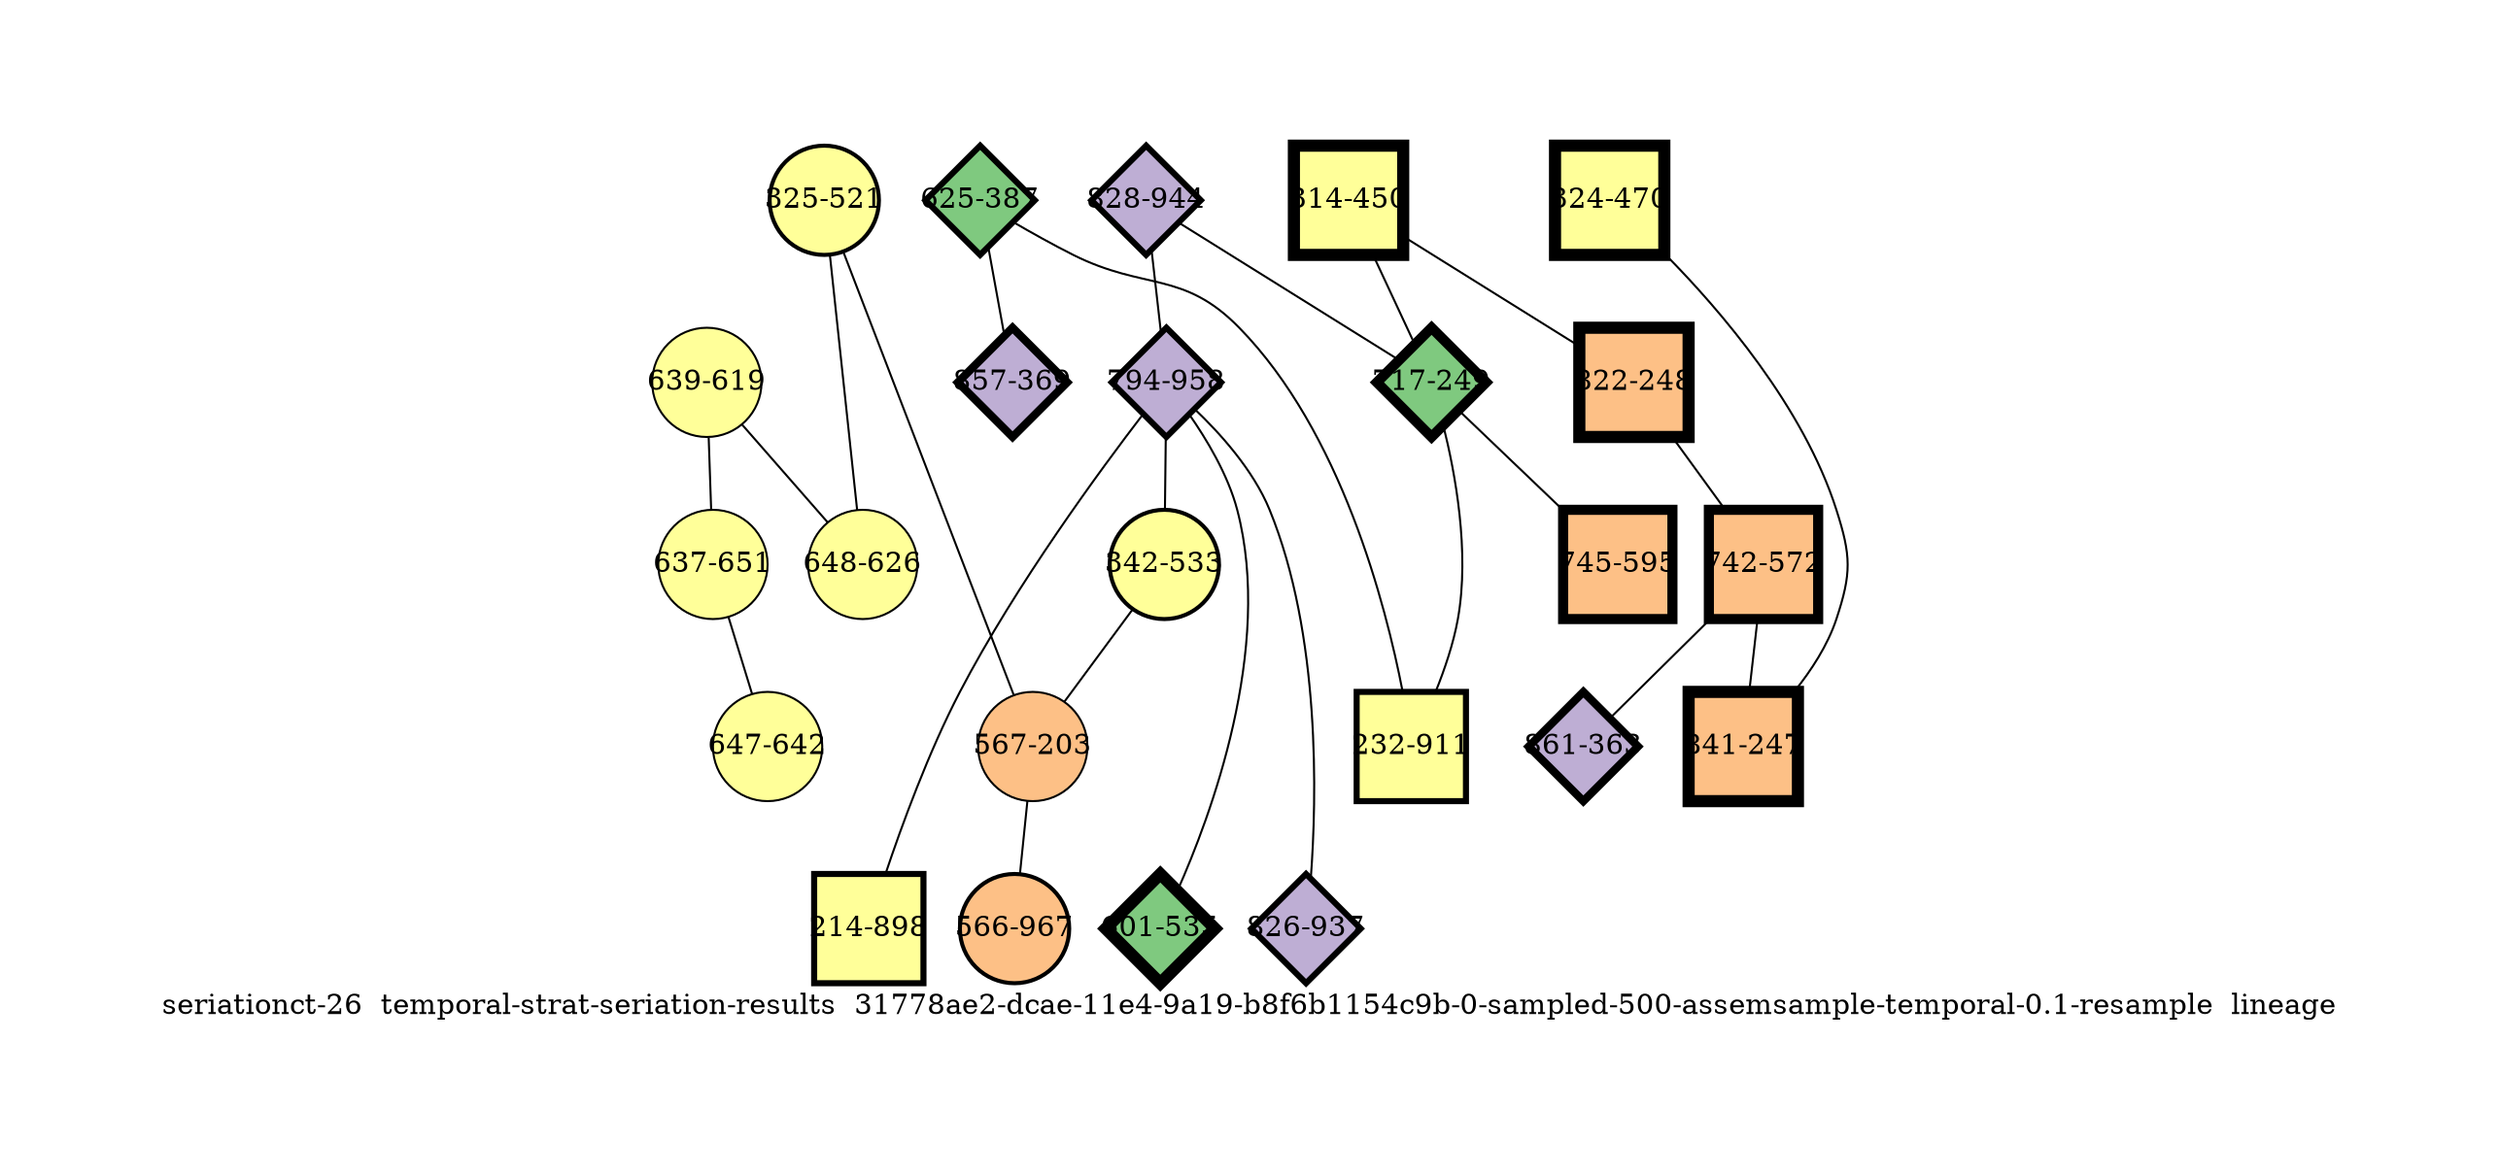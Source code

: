 strict graph "seriationct-26  temporal-strat-seriation-results  31778ae2-dcae-11e4-9a19-b8f6b1154c9b-0-sampled-500-assemsample-temporal-0.1-resample  lineage" {
labelloc=b;
ratio=auto;
pad="1.0";
label="seriationct-26  temporal-strat-seriation-results  31778ae2-dcae-11e4-9a19-b8f6b1154c9b-0-sampled-500-assemsample-temporal-0.1-resample  lineage";
node [width="0.75", style=filled, fixedsize=true, height="0.75", shape=circle, label=""];
0 [xCoordinate="944.0", appears_in_slice=3, yCoordinate="828.0", colorscheme=accent6, lineage_id=2, short_label="828-944", label="828-944", shape=diamond, cluster_id=1, fillcolor=2, size="500.0", id=0, penwidth="3.0"];
1 [xCoordinate="450.0", appears_in_slice=6, yCoordinate="314.0", colorscheme=accent6, lineage_id=1, short_label="314-450", label="314-450", shape=square, cluster_id=3, fillcolor=4, size="500.0", id=1, penwidth="6.0"];
2 [xCoordinate="521.0", appears_in_slice=2, yCoordinate="325.0", colorscheme=accent6, lineage_id=0, short_label="325-521", label="325-521", shape=circle, cluster_id=3, fillcolor=4, size="500.0", id=2, penwidth="2.0"];
3 [xCoordinate="958.0", appears_in_slice=3, yCoordinate="794.0", colorscheme=accent6, lineage_id=2, short_label="794-958", label="794-958", shape=diamond, cluster_id=1, fillcolor=2, size="500.0", id=3, penwidth="3.0"];
4 [xCoordinate="937.0", appears_in_slice=3, yCoordinate="826.0", colorscheme=accent6, lineage_id=2, short_label="826-937", label="826-937", shape=diamond, cluster_id=1, fillcolor=2, size="500.0", id=4, penwidth="3.0"];
5 [xCoordinate="387.0", appears_in_slice=3, yCoordinate="625.0", colorscheme=accent6, lineage_id=2, short_label="625-387", label="625-387", shape=diamond, cluster_id=0, fillcolor=1, size="500.0", id=5, penwidth="3.0"];
6 [xCoordinate="369.0", appears_in_slice=4, yCoordinate="857.0", colorscheme=accent6, lineage_id=2, short_label="857-369", label="857-369", shape=diamond, cluster_id=1, fillcolor=2, size="500.0", id=6, penwidth="4.0"];
7 [xCoordinate="533.0", appears_in_slice=2, yCoordinate="342.0", colorscheme=accent6, lineage_id=0, short_label="342-533", label="342-533", shape=circle, cluster_id=3, fillcolor=4, size="500.0", id=7, penwidth="2.0"];
8 [xCoordinate="470.0", appears_in_slice=6, yCoordinate="324.0", colorscheme=accent6, lineage_id=1, short_label="324-470", label="324-470", shape=square, cluster_id=3, fillcolor=4, size="500.0", id=8, penwidth="6.0"];
9 [xCoordinate="898.0", appears_in_slice=3, yCoordinate="214.0", colorscheme=accent6, lineage_id=1, short_label="214-898", label="214-898", shape=square, cluster_id=3, fillcolor=4, size="500.0", id=9, penwidth="3.0"];
10 [xCoordinate="203.0", appears_in_slice=1, yCoordinate="567.0", colorscheme=accent6, lineage_id=0, short_label="567-203", label="567-203", shape=circle, cluster_id=2, fillcolor=3, size="500.0", id=10, penwidth="1.0"];
11 [xCoordinate="248.0", appears_in_slice=6, yCoordinate="822.0", colorscheme=accent6, lineage_id=1, short_label="822-248", label="822-248", shape=square, cluster_id=2, fillcolor=3, size="500.0", id=11, penwidth="6.0"];
12 [xCoordinate="572.0", appears_in_slice=5, yCoordinate="742.0", colorscheme=accent6, lineage_id=1, short_label="742-572", label="742-572", shape=square, cluster_id=2, fillcolor=3, size="500.0", id=12, penwidth="5.0"];
13 [xCoordinate="535.0", appears_in_slice=6, yCoordinate="601.0", colorscheme=accent6, lineage_id=2, short_label="601-535", label="601-535", shape=diamond, cluster_id=0, fillcolor=1, size="500.0", id=13, penwidth="6.0"];
14 [xCoordinate="363.0", appears_in_slice=4, yCoordinate="861.0", colorscheme=accent6, lineage_id=2, short_label="861-363", label="861-363", shape=diamond, cluster_id=1, fillcolor=2, size="500.0", id=14, penwidth="4.0"];
15 [xCoordinate="247.0", appears_in_slice=6, yCoordinate="841.0", colorscheme=accent6, lineage_id=1, short_label="841-247", label="841-247", shape=square, cluster_id=2, fillcolor=3, size="500.0", id=15, penwidth="6.0"];
16 [xCoordinate="249.0", appears_in_slice=5, yCoordinate="717.0", colorscheme=accent6, lineage_id=2, short_label="717-249", label="717-249", shape=diamond, cluster_id=0, fillcolor=1, size="500.0", id=16, penwidth="5.0"];
17 [xCoordinate="619.0", appears_in_slice=1, yCoordinate="639.0", colorscheme=accent6, lineage_id=0, short_label="639-619", label="639-619", shape=circle, cluster_id=3, fillcolor=4, size="500.0", id=17, penwidth="1.0"];
18 [xCoordinate="967.0", appears_in_slice=2, yCoordinate="566.0", colorscheme=accent6, lineage_id=0, short_label="566-967", label="566-967", shape=circle, cluster_id=2, fillcolor=3, size="500.0", id=18, penwidth="2.0"];
19 [xCoordinate="911.0", appears_in_slice=3, yCoordinate="232.0", colorscheme=accent6, lineage_id=1, short_label="232-911", label="232-911", shape=square, cluster_id=3, fillcolor=4, size="500.0", id=19, penwidth="3.0"];
20 [xCoordinate="626.0", appears_in_slice=1, yCoordinate="648.0", colorscheme=accent6, lineage_id=0, short_label="648-626", label="648-626", shape=circle, cluster_id=3, fillcolor=4, size="500.0", id=20, penwidth="1.0"];
21 [xCoordinate="651.0", appears_in_slice=1, yCoordinate="637.0", colorscheme=accent6, lineage_id=0, short_label="637-651", label="637-651", shape=circle, cluster_id=3, fillcolor=4, size="500.0", id=21, penwidth="1.0"];
22 [xCoordinate="595.0", appears_in_slice=5, yCoordinate="745.0", colorscheme=accent6, lineage_id=1, short_label="745-595", label="745-595", shape=square, cluster_id=2, fillcolor=3, size="500.0", id=22, penwidth="5.0"];
23 [xCoordinate="642.0", appears_in_slice=1, yCoordinate="647.0", colorscheme=accent6, lineage_id=0, short_label="647-642", label="647-642", shape=circle, cluster_id=3, fillcolor=4, size="500.0", id=23, penwidth="1.0"];
0 -- 16  [inverseweight="2.12744770702", weight="0.47004680618"];
0 -- 3  [inverseweight="3.97025510503", weight="0.251872983863"];
1 -- 16  [inverseweight="2.47579366241", weight="0.40391088126"];
1 -- 11  [inverseweight="44.5435403187", weight="0.0224499443206"];
2 -- 10  [inverseweight="1.48967949835", weight="0.671285334266"];
2 -- 20  [inverseweight="2.89380151781", weight="0.345566202051"];
3 -- 9  [inverseweight="25.3184841771", weight="0.0394968353163"];
3 -- 4  [inverseweight="21.0912270305", weight="0.0474130783645"];
3 -- 13  [inverseweight="1.16315561715", weight="0.859730190234"];
3 -- 7  [inverseweight="1.59343986338", weight="0.627573103311"];
5 -- 19  [inverseweight="10.7983553198", weight="0.0926066952223"];
5 -- 6  [inverseweight="2.94986534172", weight="0.338998525071"];
7 -- 10  [inverseweight="1.68469578859", weight="0.593578975369"];
8 -- 15  [inverseweight="21.0537980267", weight="0.0474973683482"];
10 -- 18  [inverseweight="3.65675323816", weight="0.273466634162"];
11 -- 12  [inverseweight="6.51165326338", weight="0.153570830564"];
12 -- 14  [inverseweight="3.74829023253", weight="0.266788305591"];
12 -- 15  [inverseweight="3.06006491813", weight="0.326790452737"];
16 -- 19  [inverseweight="2.87889309645", weight="0.347355725446"];
16 -- 22  [inverseweight="37.6889180722", weight="0.0265329983228"];
17 -- 20  [inverseweight="52.1286035143", weight="0.0191833260933"];
17 -- 21  [inverseweight="27.9508497187", weight="0.03577708764"];
21 -- 23  [inverseweight="20.480798013", weight="0.0488262224629"];
}
